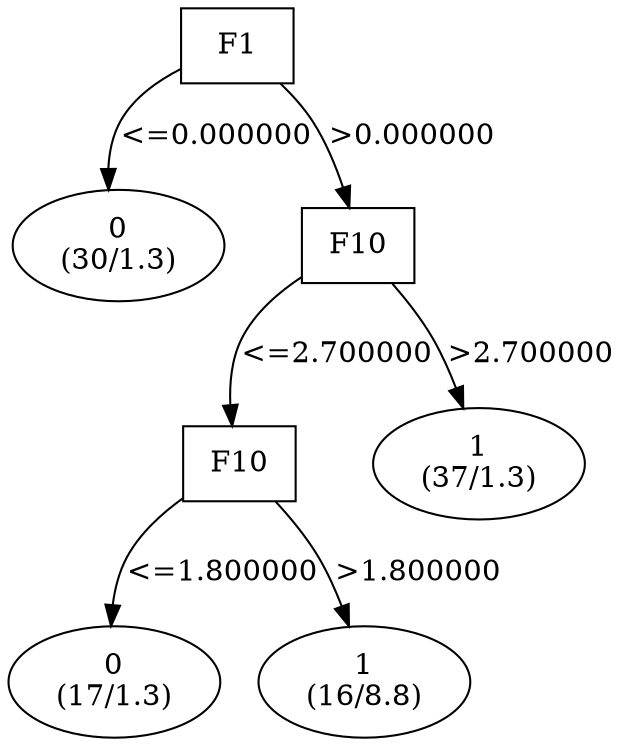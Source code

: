 digraph YaDT {
n0 [ shape=box, label="F1\n"]
n0 -> n1 [label="<=0.000000"]
n1 [ shape=ellipse, label="0\n(30/1.3)"]
n0 -> n2 [label=">0.000000"]
n2 [ shape=box, label="F10\n"]
n2 -> n3 [label="<=2.700000"]
n3 [ shape=box, label="F10\n"]
n3 -> n4 [label="<=1.800000"]
n4 [ shape=ellipse, label="0\n(17/1.3)"]
n3 -> n5 [label=">1.800000"]
n5 [ shape=ellipse, label="1\n(16/8.8)"]
n2 -> n7 [label=">2.700000"]
n7 [ shape=ellipse, label="1\n(37/1.3)"]
}
